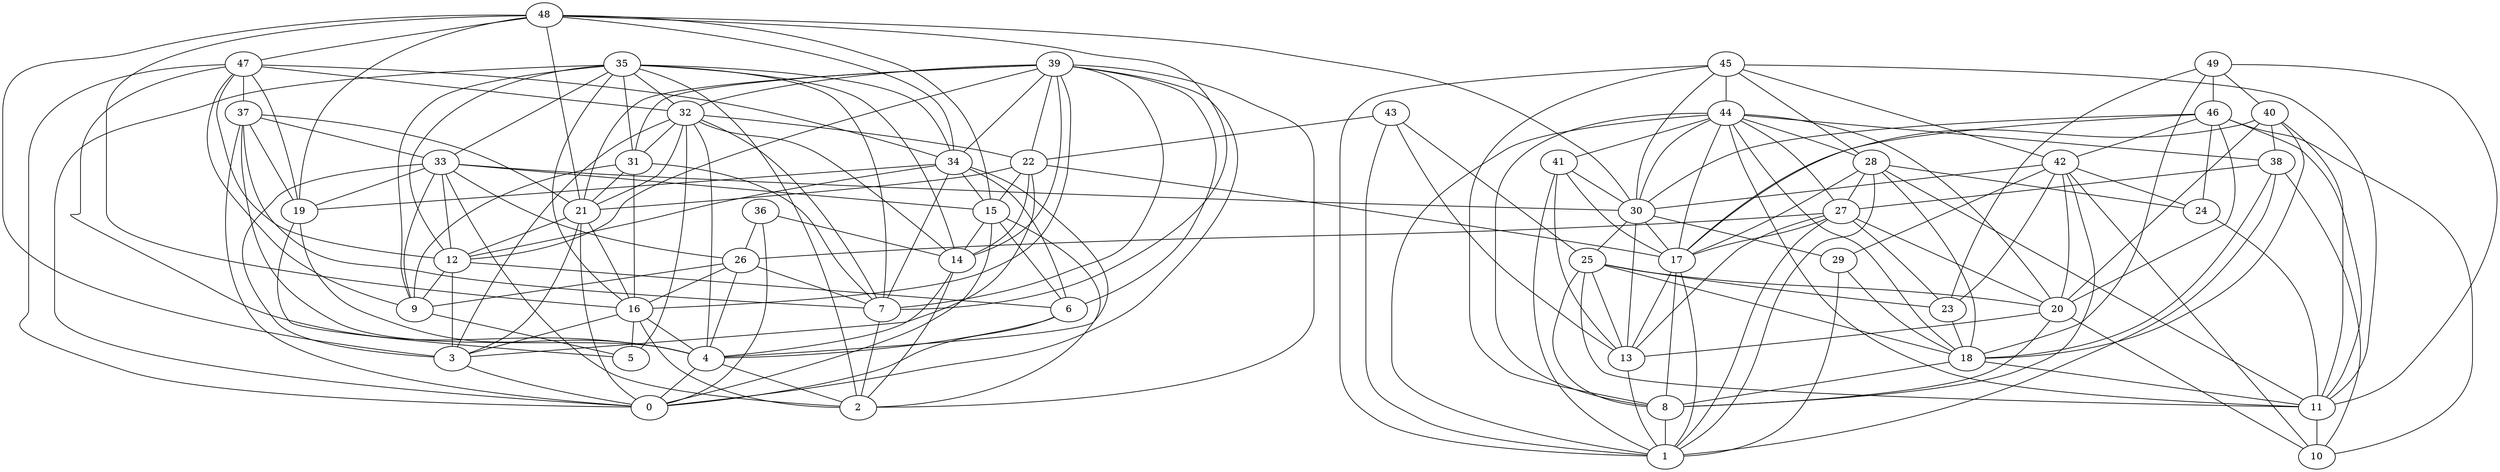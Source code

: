 graph G {
0 [bm=0];
1 [bm=1];
2 [bm=0];
3 [bm=0];
4 [bm=0];
5 [bm=0];
6 [bm=0];
7 [bm=0];
8 [bm=1];
9 [bm=0];
10 [bm=1];
11 [bm=1];
12 [bm=0];
13 [bm=1];
14 [bm=0];
15 [bm=0];
16 [bm=0];
17 [bm=1];
18 [bm=1];
19 [bm=0];
20 [bm=1];
21 [bm=0];
22 [bm=0];
23 [bm=1];
24 [bm=1];
25 [bm=1];
26 [bm=0];
27 [bm=1];
28 [bm=1];
29 [bm=1];
30 [bm=1];
31 [bm=0];
32 [bm=0];
33 [bm=0];
34 [bm=0];
35 [bm=0];
36 [bm=0];
37 [bm=0];
38 [bm=1];
39 [bm=0];
40 [bm=1];
41 [bm=1];
42 [bm=1];
43 [bm=1];
44 [bm=1];
45 [bm=1];
46 [bm=1];
47 [bm=0];
48 [bm=0];
49 [bm=1];
3--0 ;
4--0 ;
4--2 ;
6--0 ;
6--4 ;
7--2 ;
8--1 ;
9--5 ;
11--10 ;
12--3 ;
12--6 ;
12--9 ;
13--1 ;
14--2 ;
14--4 ;
15--0 ;
15--2 ;
15--6 ;
15--14 ;
16--2 ;
16--3 ;
16--4 ;
16--5 ;
17--1 ;
17--8 ;
17--13 ;
18--8 ;
18--11 ;
19--4 ;
19--5 ;
20--8 ;
20--10 ;
20--13 ;
21--0 ;
21--3 ;
21--12 ;
21--16 ;
22--3 ;
22--14 ;
22--15 ;
22--17 ;
22--21 ;
23--18 ;
24--11 ;
25--8 ;
25--11 ;
25--13 ;
25--18 ;
25--20 ;
25--23 ;
26--4 ;
26--7 ;
26--9 ;
26--16 ;
27--1 ;
27--13 ;
27--17 ;
27--20 ;
27--23 ;
27--26 ;
28--1 ;
28--11 ;
28--17 ;
28--18 ;
28--24 ;
28--27 ;
29--1 ;
29--18 ;
30--13 ;
30--17 ;
30--25 ;
30--29 ;
31--7 ;
31--9 ;
31--16 ;
31--21 ;
32--3 ;
32--4 ;
32--5 ;
32--7 ;
32--14 ;
32--21 ;
32--22 ;
32--31 ;
33--2 ;
33--3 ;
33--9 ;
33--12 ;
33--15 ;
33--19 ;
33--26 ;
33--30 ;
34--4 ;
34--6 ;
34--7 ;
34--12 ;
34--15 ;
34--19 ;
35--0 ;
35--2 ;
35--7 ;
35--9 ;
35--12 ;
35--14 ;
35--16 ;
35--31 ;
35--32 ;
35--33 ;
35--34 ;
36--0 ;
36--14 ;
36--26 ;
37--0 ;
37--4 ;
37--7 ;
37--19 ;
37--21 ;
37--33 ;
38--1 ;
38--10 ;
38--18 ;
38--27 ;
39--0 ;
39--2 ;
39--6 ;
39--7 ;
39--12 ;
39--14 ;
39--16 ;
39--21 ;
39--22 ;
39--31 ;
39--32 ;
39--34 ;
40--11 ;
40--17 ;
40--18 ;
40--20 ;
40--38 ;
41--1 ;
41--13 ;
41--17 ;
41--30 ;
42--8 ;
42--10 ;
42--20 ;
42--23 ;
42--24 ;
42--29 ;
42--30 ;
43--1 ;
43--13 ;
43--22 ;
43--25 ;
44--1 ;
44--8 ;
44--11 ;
44--17 ;
44--18 ;
44--20 ;
44--27 ;
44--28 ;
44--30 ;
44--38 ;
44--41 ;
45--1 ;
45--8 ;
45--11 ;
45--28 ;
45--30 ;
45--42 ;
45--44 ;
46--10 ;
46--11 ;
46--17 ;
46--20 ;
46--24 ;
46--30 ;
46--42 ;
47--0 ;
47--4 ;
47--9 ;
47--12 ;
47--19 ;
47--32 ;
47--34 ;
47--37 ;
48--3 ;
48--7 ;
48--15 ;
48--16 ;
48--19 ;
48--21 ;
48--30 ;
48--34 ;
48--47 ;
49--11 ;
49--18 ;
49--23 ;
49--40 ;
49--46 ;
}
